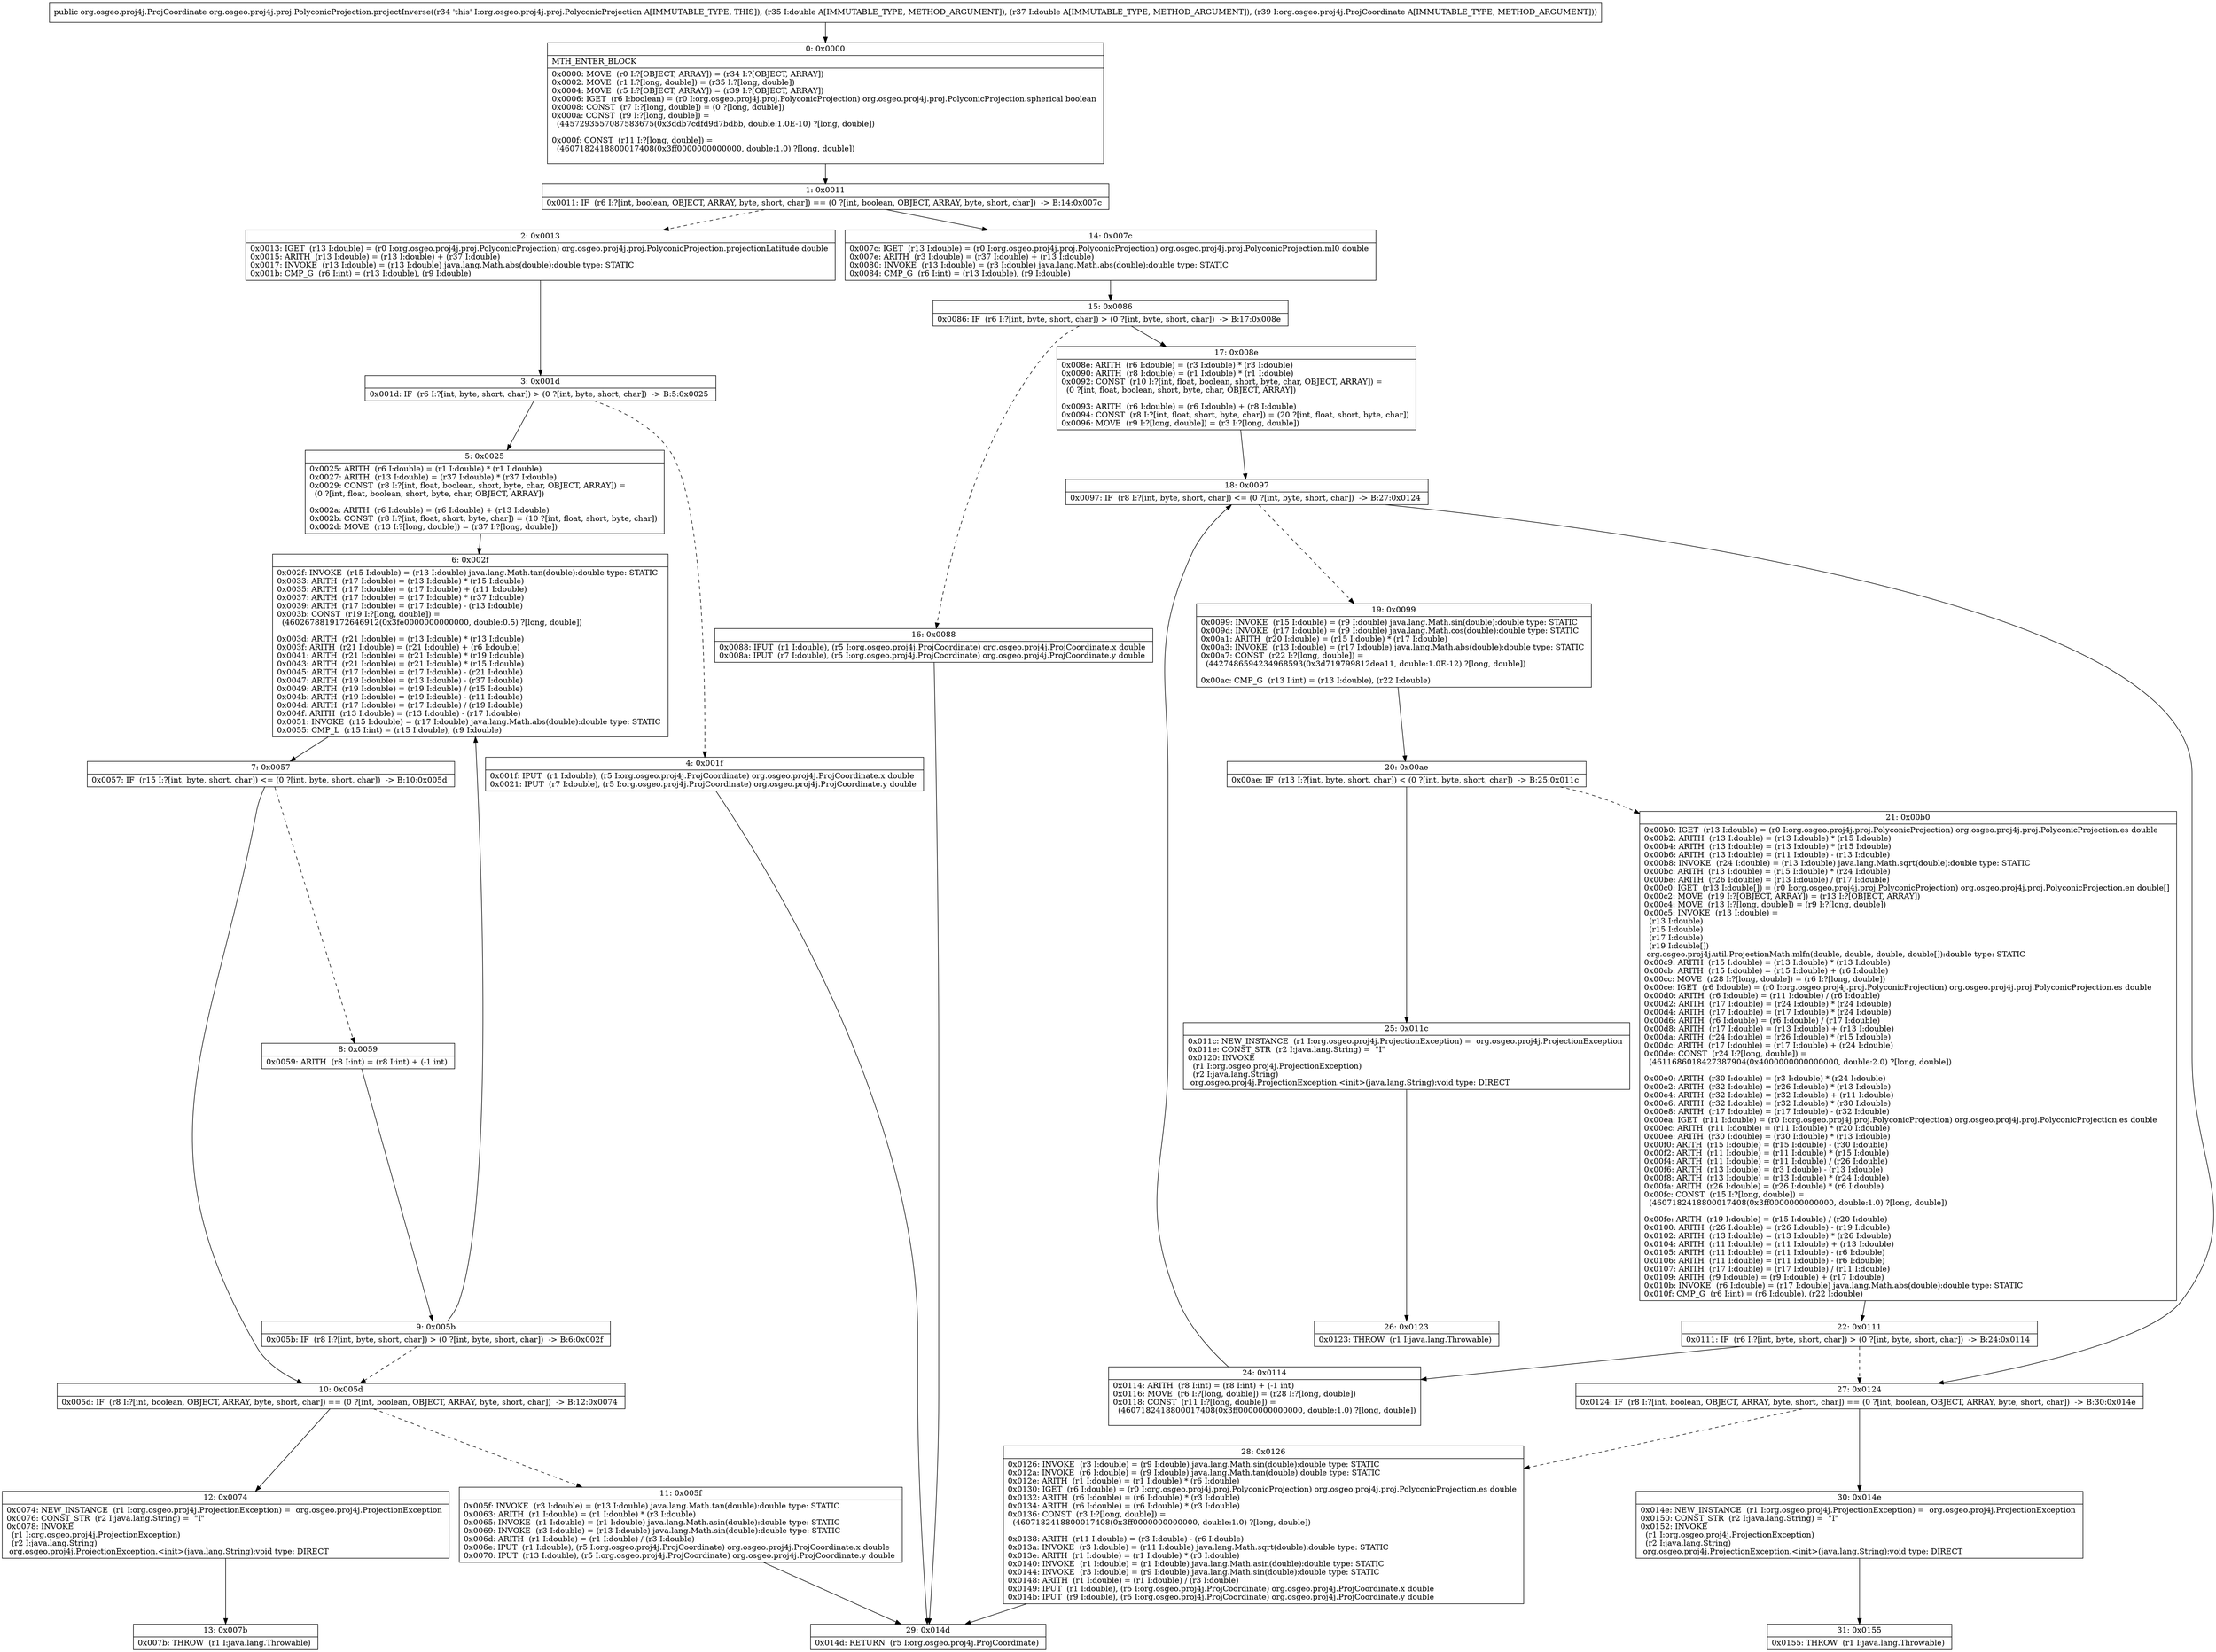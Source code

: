 digraph "CFG fororg.osgeo.proj4j.proj.PolyconicProjection.projectInverse(DDLorg\/osgeo\/proj4j\/ProjCoordinate;)Lorg\/osgeo\/proj4j\/ProjCoordinate;" {
Node_0 [shape=record,label="{0\:\ 0x0000|MTH_ENTER_BLOCK\l|0x0000: MOVE  (r0 I:?[OBJECT, ARRAY]) = (r34 I:?[OBJECT, ARRAY]) \l0x0002: MOVE  (r1 I:?[long, double]) = (r35 I:?[long, double]) \l0x0004: MOVE  (r5 I:?[OBJECT, ARRAY]) = (r39 I:?[OBJECT, ARRAY]) \l0x0006: IGET  (r6 I:boolean) = (r0 I:org.osgeo.proj4j.proj.PolyconicProjection) org.osgeo.proj4j.proj.PolyconicProjection.spherical boolean \l0x0008: CONST  (r7 I:?[long, double]) = (0 ?[long, double]) \l0x000a: CONST  (r9 I:?[long, double]) = \l  (4457293557087583675(0x3ddb7cdfd9d7bdbb, double:1.0E\-10) ?[long, double])\l \l0x000f: CONST  (r11 I:?[long, double]) = \l  (4607182418800017408(0x3ff0000000000000, double:1.0) ?[long, double])\l \l}"];
Node_1 [shape=record,label="{1\:\ 0x0011|0x0011: IF  (r6 I:?[int, boolean, OBJECT, ARRAY, byte, short, char]) == (0 ?[int, boolean, OBJECT, ARRAY, byte, short, char])  \-\> B:14:0x007c \l}"];
Node_2 [shape=record,label="{2\:\ 0x0013|0x0013: IGET  (r13 I:double) = (r0 I:org.osgeo.proj4j.proj.PolyconicProjection) org.osgeo.proj4j.proj.PolyconicProjection.projectionLatitude double \l0x0015: ARITH  (r13 I:double) = (r13 I:double) + (r37 I:double) \l0x0017: INVOKE  (r13 I:double) = (r13 I:double) java.lang.Math.abs(double):double type: STATIC \l0x001b: CMP_G  (r6 I:int) = (r13 I:double), (r9 I:double) \l}"];
Node_3 [shape=record,label="{3\:\ 0x001d|0x001d: IF  (r6 I:?[int, byte, short, char]) \> (0 ?[int, byte, short, char])  \-\> B:5:0x0025 \l}"];
Node_4 [shape=record,label="{4\:\ 0x001f|0x001f: IPUT  (r1 I:double), (r5 I:org.osgeo.proj4j.ProjCoordinate) org.osgeo.proj4j.ProjCoordinate.x double \l0x0021: IPUT  (r7 I:double), (r5 I:org.osgeo.proj4j.ProjCoordinate) org.osgeo.proj4j.ProjCoordinate.y double \l}"];
Node_5 [shape=record,label="{5\:\ 0x0025|0x0025: ARITH  (r6 I:double) = (r1 I:double) * (r1 I:double) \l0x0027: ARITH  (r13 I:double) = (r37 I:double) * (r37 I:double) \l0x0029: CONST  (r8 I:?[int, float, boolean, short, byte, char, OBJECT, ARRAY]) = \l  (0 ?[int, float, boolean, short, byte, char, OBJECT, ARRAY])\l \l0x002a: ARITH  (r6 I:double) = (r6 I:double) + (r13 I:double) \l0x002b: CONST  (r8 I:?[int, float, short, byte, char]) = (10 ?[int, float, short, byte, char]) \l0x002d: MOVE  (r13 I:?[long, double]) = (r37 I:?[long, double]) \l}"];
Node_6 [shape=record,label="{6\:\ 0x002f|0x002f: INVOKE  (r15 I:double) = (r13 I:double) java.lang.Math.tan(double):double type: STATIC \l0x0033: ARITH  (r17 I:double) = (r13 I:double) * (r15 I:double) \l0x0035: ARITH  (r17 I:double) = (r17 I:double) + (r11 I:double) \l0x0037: ARITH  (r17 I:double) = (r17 I:double) * (r37 I:double) \l0x0039: ARITH  (r17 I:double) = (r17 I:double) \- (r13 I:double) \l0x003b: CONST  (r19 I:?[long, double]) = \l  (4602678819172646912(0x3fe0000000000000, double:0.5) ?[long, double])\l \l0x003d: ARITH  (r21 I:double) = (r13 I:double) * (r13 I:double) \l0x003f: ARITH  (r21 I:double) = (r21 I:double) + (r6 I:double) \l0x0041: ARITH  (r21 I:double) = (r21 I:double) * (r19 I:double) \l0x0043: ARITH  (r21 I:double) = (r21 I:double) * (r15 I:double) \l0x0045: ARITH  (r17 I:double) = (r17 I:double) \- (r21 I:double) \l0x0047: ARITH  (r19 I:double) = (r13 I:double) \- (r37 I:double) \l0x0049: ARITH  (r19 I:double) = (r19 I:double) \/ (r15 I:double) \l0x004b: ARITH  (r19 I:double) = (r19 I:double) \- (r11 I:double) \l0x004d: ARITH  (r17 I:double) = (r17 I:double) \/ (r19 I:double) \l0x004f: ARITH  (r13 I:double) = (r13 I:double) \- (r17 I:double) \l0x0051: INVOKE  (r15 I:double) = (r17 I:double) java.lang.Math.abs(double):double type: STATIC \l0x0055: CMP_L  (r15 I:int) = (r15 I:double), (r9 I:double) \l}"];
Node_7 [shape=record,label="{7\:\ 0x0057|0x0057: IF  (r15 I:?[int, byte, short, char]) \<= (0 ?[int, byte, short, char])  \-\> B:10:0x005d \l}"];
Node_8 [shape=record,label="{8\:\ 0x0059|0x0059: ARITH  (r8 I:int) = (r8 I:int) + (\-1 int) \l}"];
Node_9 [shape=record,label="{9\:\ 0x005b|0x005b: IF  (r8 I:?[int, byte, short, char]) \> (0 ?[int, byte, short, char])  \-\> B:6:0x002f \l}"];
Node_10 [shape=record,label="{10\:\ 0x005d|0x005d: IF  (r8 I:?[int, boolean, OBJECT, ARRAY, byte, short, char]) == (0 ?[int, boolean, OBJECT, ARRAY, byte, short, char])  \-\> B:12:0x0074 \l}"];
Node_11 [shape=record,label="{11\:\ 0x005f|0x005f: INVOKE  (r3 I:double) = (r13 I:double) java.lang.Math.tan(double):double type: STATIC \l0x0063: ARITH  (r1 I:double) = (r1 I:double) * (r3 I:double) \l0x0065: INVOKE  (r1 I:double) = (r1 I:double) java.lang.Math.asin(double):double type: STATIC \l0x0069: INVOKE  (r3 I:double) = (r13 I:double) java.lang.Math.sin(double):double type: STATIC \l0x006d: ARITH  (r1 I:double) = (r1 I:double) \/ (r3 I:double) \l0x006e: IPUT  (r1 I:double), (r5 I:org.osgeo.proj4j.ProjCoordinate) org.osgeo.proj4j.ProjCoordinate.x double \l0x0070: IPUT  (r13 I:double), (r5 I:org.osgeo.proj4j.ProjCoordinate) org.osgeo.proj4j.ProjCoordinate.y double \l}"];
Node_12 [shape=record,label="{12\:\ 0x0074|0x0074: NEW_INSTANCE  (r1 I:org.osgeo.proj4j.ProjectionException) =  org.osgeo.proj4j.ProjectionException \l0x0076: CONST_STR  (r2 I:java.lang.String) =  \"I\" \l0x0078: INVOKE  \l  (r1 I:org.osgeo.proj4j.ProjectionException)\l  (r2 I:java.lang.String)\l org.osgeo.proj4j.ProjectionException.\<init\>(java.lang.String):void type: DIRECT \l}"];
Node_13 [shape=record,label="{13\:\ 0x007b|0x007b: THROW  (r1 I:java.lang.Throwable) \l}"];
Node_14 [shape=record,label="{14\:\ 0x007c|0x007c: IGET  (r13 I:double) = (r0 I:org.osgeo.proj4j.proj.PolyconicProjection) org.osgeo.proj4j.proj.PolyconicProjection.ml0 double \l0x007e: ARITH  (r3 I:double) = (r37 I:double) + (r13 I:double) \l0x0080: INVOKE  (r13 I:double) = (r3 I:double) java.lang.Math.abs(double):double type: STATIC \l0x0084: CMP_G  (r6 I:int) = (r13 I:double), (r9 I:double) \l}"];
Node_15 [shape=record,label="{15\:\ 0x0086|0x0086: IF  (r6 I:?[int, byte, short, char]) \> (0 ?[int, byte, short, char])  \-\> B:17:0x008e \l}"];
Node_16 [shape=record,label="{16\:\ 0x0088|0x0088: IPUT  (r1 I:double), (r5 I:org.osgeo.proj4j.ProjCoordinate) org.osgeo.proj4j.ProjCoordinate.x double \l0x008a: IPUT  (r7 I:double), (r5 I:org.osgeo.proj4j.ProjCoordinate) org.osgeo.proj4j.ProjCoordinate.y double \l}"];
Node_17 [shape=record,label="{17\:\ 0x008e|0x008e: ARITH  (r6 I:double) = (r3 I:double) * (r3 I:double) \l0x0090: ARITH  (r8 I:double) = (r1 I:double) * (r1 I:double) \l0x0092: CONST  (r10 I:?[int, float, boolean, short, byte, char, OBJECT, ARRAY]) = \l  (0 ?[int, float, boolean, short, byte, char, OBJECT, ARRAY])\l \l0x0093: ARITH  (r6 I:double) = (r6 I:double) + (r8 I:double) \l0x0094: CONST  (r8 I:?[int, float, short, byte, char]) = (20 ?[int, float, short, byte, char]) \l0x0096: MOVE  (r9 I:?[long, double]) = (r3 I:?[long, double]) \l}"];
Node_18 [shape=record,label="{18\:\ 0x0097|0x0097: IF  (r8 I:?[int, byte, short, char]) \<= (0 ?[int, byte, short, char])  \-\> B:27:0x0124 \l}"];
Node_19 [shape=record,label="{19\:\ 0x0099|0x0099: INVOKE  (r15 I:double) = (r9 I:double) java.lang.Math.sin(double):double type: STATIC \l0x009d: INVOKE  (r17 I:double) = (r9 I:double) java.lang.Math.cos(double):double type: STATIC \l0x00a1: ARITH  (r20 I:double) = (r15 I:double) * (r17 I:double) \l0x00a3: INVOKE  (r13 I:double) = (r17 I:double) java.lang.Math.abs(double):double type: STATIC \l0x00a7: CONST  (r22 I:?[long, double]) = \l  (4427486594234968593(0x3d719799812dea11, double:1.0E\-12) ?[long, double])\l \l0x00ac: CMP_G  (r13 I:int) = (r13 I:double), (r22 I:double) \l}"];
Node_20 [shape=record,label="{20\:\ 0x00ae|0x00ae: IF  (r13 I:?[int, byte, short, char]) \< (0 ?[int, byte, short, char])  \-\> B:25:0x011c \l}"];
Node_21 [shape=record,label="{21\:\ 0x00b0|0x00b0: IGET  (r13 I:double) = (r0 I:org.osgeo.proj4j.proj.PolyconicProjection) org.osgeo.proj4j.proj.PolyconicProjection.es double \l0x00b2: ARITH  (r13 I:double) = (r13 I:double) * (r15 I:double) \l0x00b4: ARITH  (r13 I:double) = (r13 I:double) * (r15 I:double) \l0x00b6: ARITH  (r13 I:double) = (r11 I:double) \- (r13 I:double) \l0x00b8: INVOKE  (r24 I:double) = (r13 I:double) java.lang.Math.sqrt(double):double type: STATIC \l0x00bc: ARITH  (r13 I:double) = (r15 I:double) * (r24 I:double) \l0x00be: ARITH  (r26 I:double) = (r13 I:double) \/ (r17 I:double) \l0x00c0: IGET  (r13 I:double[]) = (r0 I:org.osgeo.proj4j.proj.PolyconicProjection) org.osgeo.proj4j.proj.PolyconicProjection.en double[] \l0x00c2: MOVE  (r19 I:?[OBJECT, ARRAY]) = (r13 I:?[OBJECT, ARRAY]) \l0x00c4: MOVE  (r13 I:?[long, double]) = (r9 I:?[long, double]) \l0x00c5: INVOKE  (r13 I:double) = \l  (r13 I:double)\l  (r15 I:double)\l  (r17 I:double)\l  (r19 I:double[])\l org.osgeo.proj4j.util.ProjectionMath.mlfn(double, double, double, double[]):double type: STATIC \l0x00c9: ARITH  (r15 I:double) = (r13 I:double) * (r13 I:double) \l0x00cb: ARITH  (r15 I:double) = (r15 I:double) + (r6 I:double) \l0x00cc: MOVE  (r28 I:?[long, double]) = (r6 I:?[long, double]) \l0x00ce: IGET  (r6 I:double) = (r0 I:org.osgeo.proj4j.proj.PolyconicProjection) org.osgeo.proj4j.proj.PolyconicProjection.es double \l0x00d0: ARITH  (r6 I:double) = (r11 I:double) \/ (r6 I:double) \l0x00d2: ARITH  (r17 I:double) = (r24 I:double) * (r24 I:double) \l0x00d4: ARITH  (r17 I:double) = (r17 I:double) * (r24 I:double) \l0x00d6: ARITH  (r6 I:double) = (r6 I:double) \/ (r17 I:double) \l0x00d8: ARITH  (r17 I:double) = (r13 I:double) + (r13 I:double) \l0x00da: ARITH  (r24 I:double) = (r26 I:double) * (r15 I:double) \l0x00dc: ARITH  (r17 I:double) = (r17 I:double) + (r24 I:double) \l0x00de: CONST  (r24 I:?[long, double]) = \l  (4611686018427387904(0x4000000000000000, double:2.0) ?[long, double])\l \l0x00e0: ARITH  (r30 I:double) = (r3 I:double) * (r24 I:double) \l0x00e2: ARITH  (r32 I:double) = (r26 I:double) * (r13 I:double) \l0x00e4: ARITH  (r32 I:double) = (r32 I:double) + (r11 I:double) \l0x00e6: ARITH  (r32 I:double) = (r32 I:double) * (r30 I:double) \l0x00e8: ARITH  (r17 I:double) = (r17 I:double) \- (r32 I:double) \l0x00ea: IGET  (r11 I:double) = (r0 I:org.osgeo.proj4j.proj.PolyconicProjection) org.osgeo.proj4j.proj.PolyconicProjection.es double \l0x00ec: ARITH  (r11 I:double) = (r11 I:double) * (r20 I:double) \l0x00ee: ARITH  (r30 I:double) = (r30 I:double) * (r13 I:double) \l0x00f0: ARITH  (r15 I:double) = (r15 I:double) \- (r30 I:double) \l0x00f2: ARITH  (r11 I:double) = (r11 I:double) * (r15 I:double) \l0x00f4: ARITH  (r11 I:double) = (r11 I:double) \/ (r26 I:double) \l0x00f6: ARITH  (r13 I:double) = (r3 I:double) \- (r13 I:double) \l0x00f8: ARITH  (r13 I:double) = (r13 I:double) * (r24 I:double) \l0x00fa: ARITH  (r26 I:double) = (r26 I:double) * (r6 I:double) \l0x00fc: CONST  (r15 I:?[long, double]) = \l  (4607182418800017408(0x3ff0000000000000, double:1.0) ?[long, double])\l \l0x00fe: ARITH  (r19 I:double) = (r15 I:double) \/ (r20 I:double) \l0x0100: ARITH  (r26 I:double) = (r26 I:double) \- (r19 I:double) \l0x0102: ARITH  (r13 I:double) = (r13 I:double) * (r26 I:double) \l0x0104: ARITH  (r11 I:double) = (r11 I:double) + (r13 I:double) \l0x0105: ARITH  (r11 I:double) = (r11 I:double) \- (r6 I:double) \l0x0106: ARITH  (r11 I:double) = (r11 I:double) \- (r6 I:double) \l0x0107: ARITH  (r17 I:double) = (r17 I:double) \/ (r11 I:double) \l0x0109: ARITH  (r9 I:double) = (r9 I:double) + (r17 I:double) \l0x010b: INVOKE  (r6 I:double) = (r17 I:double) java.lang.Math.abs(double):double type: STATIC \l0x010f: CMP_G  (r6 I:int) = (r6 I:double), (r22 I:double) \l}"];
Node_22 [shape=record,label="{22\:\ 0x0111|0x0111: IF  (r6 I:?[int, byte, short, char]) \> (0 ?[int, byte, short, char])  \-\> B:24:0x0114 \l}"];
Node_24 [shape=record,label="{24\:\ 0x0114|0x0114: ARITH  (r8 I:int) = (r8 I:int) + (\-1 int) \l0x0116: MOVE  (r6 I:?[long, double]) = (r28 I:?[long, double]) \l0x0118: CONST  (r11 I:?[long, double]) = \l  (4607182418800017408(0x3ff0000000000000, double:1.0) ?[long, double])\l \l}"];
Node_25 [shape=record,label="{25\:\ 0x011c|0x011c: NEW_INSTANCE  (r1 I:org.osgeo.proj4j.ProjectionException) =  org.osgeo.proj4j.ProjectionException \l0x011e: CONST_STR  (r2 I:java.lang.String) =  \"I\" \l0x0120: INVOKE  \l  (r1 I:org.osgeo.proj4j.ProjectionException)\l  (r2 I:java.lang.String)\l org.osgeo.proj4j.ProjectionException.\<init\>(java.lang.String):void type: DIRECT \l}"];
Node_26 [shape=record,label="{26\:\ 0x0123|0x0123: THROW  (r1 I:java.lang.Throwable) \l}"];
Node_27 [shape=record,label="{27\:\ 0x0124|0x0124: IF  (r8 I:?[int, boolean, OBJECT, ARRAY, byte, short, char]) == (0 ?[int, boolean, OBJECT, ARRAY, byte, short, char])  \-\> B:30:0x014e \l}"];
Node_28 [shape=record,label="{28\:\ 0x0126|0x0126: INVOKE  (r3 I:double) = (r9 I:double) java.lang.Math.sin(double):double type: STATIC \l0x012a: INVOKE  (r6 I:double) = (r9 I:double) java.lang.Math.tan(double):double type: STATIC \l0x012e: ARITH  (r1 I:double) = (r1 I:double) * (r6 I:double) \l0x0130: IGET  (r6 I:double) = (r0 I:org.osgeo.proj4j.proj.PolyconicProjection) org.osgeo.proj4j.proj.PolyconicProjection.es double \l0x0132: ARITH  (r6 I:double) = (r6 I:double) * (r3 I:double) \l0x0134: ARITH  (r6 I:double) = (r6 I:double) * (r3 I:double) \l0x0136: CONST  (r3 I:?[long, double]) = \l  (4607182418800017408(0x3ff0000000000000, double:1.0) ?[long, double])\l \l0x0138: ARITH  (r11 I:double) = (r3 I:double) \- (r6 I:double) \l0x013a: INVOKE  (r3 I:double) = (r11 I:double) java.lang.Math.sqrt(double):double type: STATIC \l0x013e: ARITH  (r1 I:double) = (r1 I:double) * (r3 I:double) \l0x0140: INVOKE  (r1 I:double) = (r1 I:double) java.lang.Math.asin(double):double type: STATIC \l0x0144: INVOKE  (r3 I:double) = (r9 I:double) java.lang.Math.sin(double):double type: STATIC \l0x0148: ARITH  (r1 I:double) = (r1 I:double) \/ (r3 I:double) \l0x0149: IPUT  (r1 I:double), (r5 I:org.osgeo.proj4j.ProjCoordinate) org.osgeo.proj4j.ProjCoordinate.x double \l0x014b: IPUT  (r9 I:double), (r5 I:org.osgeo.proj4j.ProjCoordinate) org.osgeo.proj4j.ProjCoordinate.y double \l}"];
Node_29 [shape=record,label="{29\:\ 0x014d|0x014d: RETURN  (r5 I:org.osgeo.proj4j.ProjCoordinate) \l}"];
Node_30 [shape=record,label="{30\:\ 0x014e|0x014e: NEW_INSTANCE  (r1 I:org.osgeo.proj4j.ProjectionException) =  org.osgeo.proj4j.ProjectionException \l0x0150: CONST_STR  (r2 I:java.lang.String) =  \"I\" \l0x0152: INVOKE  \l  (r1 I:org.osgeo.proj4j.ProjectionException)\l  (r2 I:java.lang.String)\l org.osgeo.proj4j.ProjectionException.\<init\>(java.lang.String):void type: DIRECT \l}"];
Node_31 [shape=record,label="{31\:\ 0x0155|0x0155: THROW  (r1 I:java.lang.Throwable) \l}"];
MethodNode[shape=record,label="{public org.osgeo.proj4j.ProjCoordinate org.osgeo.proj4j.proj.PolyconicProjection.projectInverse((r34 'this' I:org.osgeo.proj4j.proj.PolyconicProjection A[IMMUTABLE_TYPE, THIS]), (r35 I:double A[IMMUTABLE_TYPE, METHOD_ARGUMENT]), (r37 I:double A[IMMUTABLE_TYPE, METHOD_ARGUMENT]), (r39 I:org.osgeo.proj4j.ProjCoordinate A[IMMUTABLE_TYPE, METHOD_ARGUMENT])) }"];
MethodNode -> Node_0;
Node_0 -> Node_1;
Node_1 -> Node_2[style=dashed];
Node_1 -> Node_14;
Node_2 -> Node_3;
Node_3 -> Node_4[style=dashed];
Node_3 -> Node_5;
Node_4 -> Node_29;
Node_5 -> Node_6;
Node_6 -> Node_7;
Node_7 -> Node_8[style=dashed];
Node_7 -> Node_10;
Node_8 -> Node_9;
Node_9 -> Node_6;
Node_9 -> Node_10[style=dashed];
Node_10 -> Node_11[style=dashed];
Node_10 -> Node_12;
Node_11 -> Node_29;
Node_12 -> Node_13;
Node_14 -> Node_15;
Node_15 -> Node_16[style=dashed];
Node_15 -> Node_17;
Node_16 -> Node_29;
Node_17 -> Node_18;
Node_18 -> Node_19[style=dashed];
Node_18 -> Node_27;
Node_19 -> Node_20;
Node_20 -> Node_21[style=dashed];
Node_20 -> Node_25;
Node_21 -> Node_22;
Node_22 -> Node_24;
Node_22 -> Node_27[style=dashed];
Node_24 -> Node_18;
Node_25 -> Node_26;
Node_27 -> Node_28[style=dashed];
Node_27 -> Node_30;
Node_28 -> Node_29;
Node_30 -> Node_31;
}

